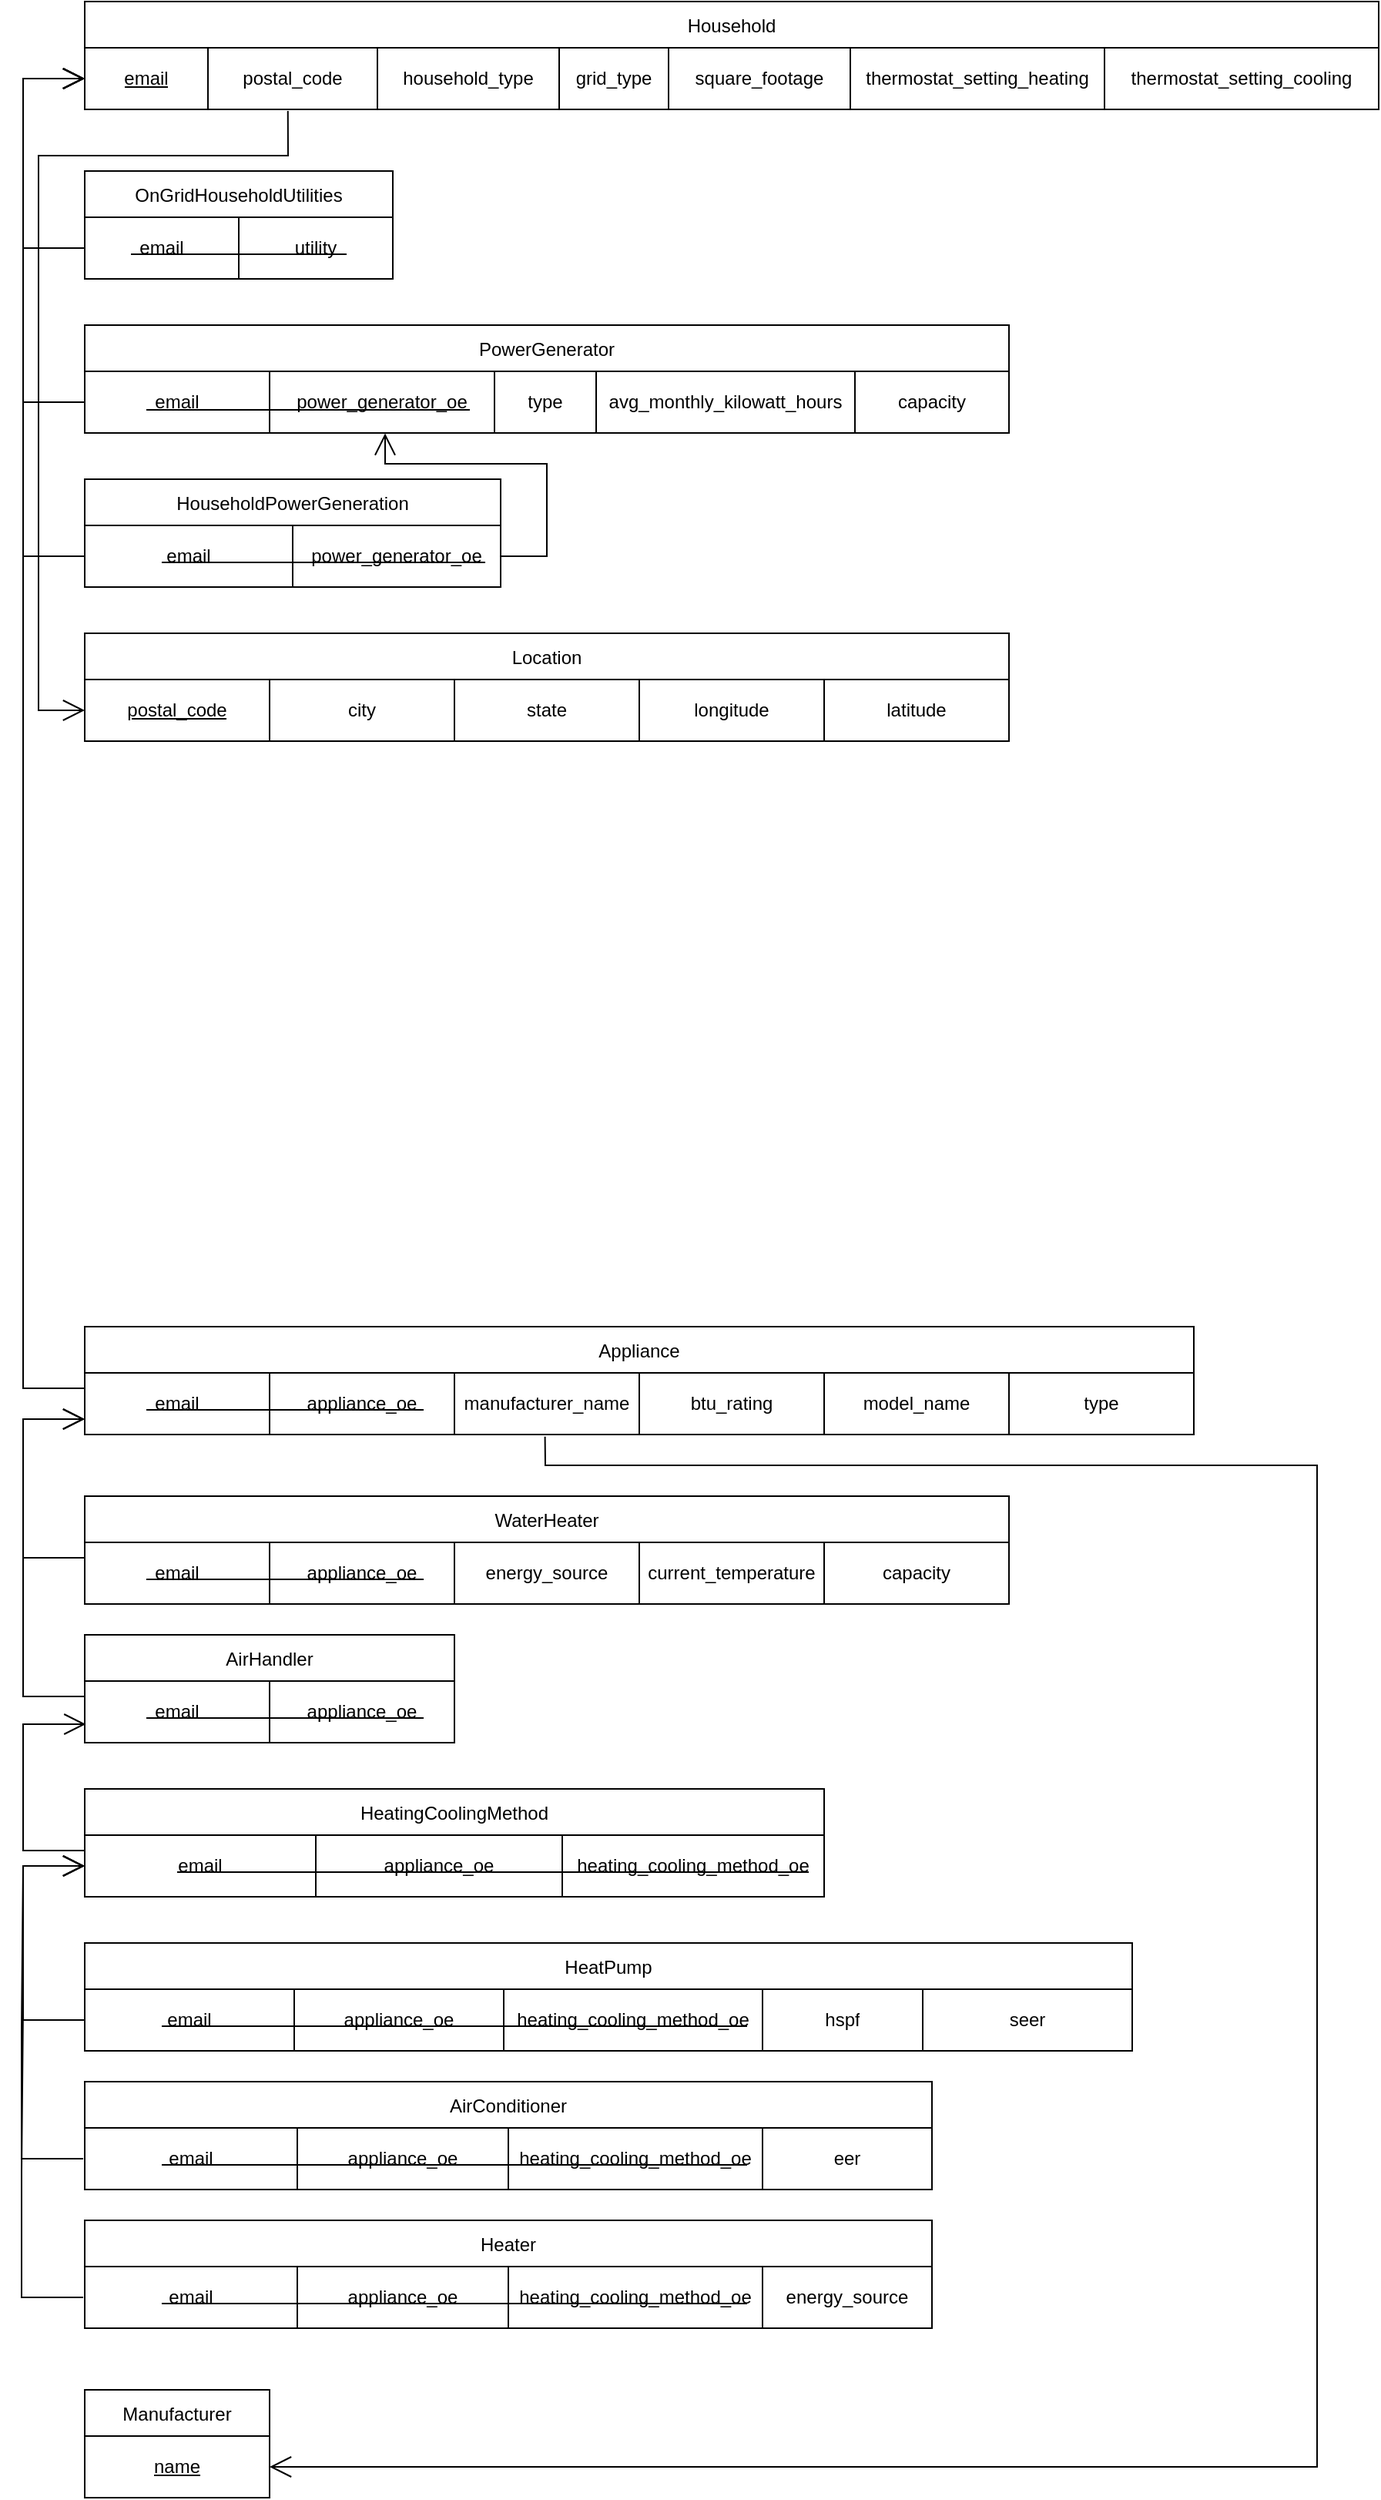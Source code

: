 <mxfile version="21.0.2" type="device"><diagram name="Page-1" id="fwgFA__XIslxe3Izgmbe"><mxGraphModel dx="1219" dy="763" grid="1" gridSize="10" guides="1" tooltips="1" connect="1" arrows="1" fold="1" page="1" pageScale="1" pageWidth="1100" pageHeight="850" math="0" shadow="0"><root><mxCell id="0"/><mxCell id="1" parent="0"/><mxCell id="d-Fezcz9R8enfQwDPyXe-38" value="Household" style="shape=table;startSize=30;container=1;collapsible=0;childLayout=tableLayout;" parent="1" vertex="1"><mxGeometry x="80" y="10" width="840" height="70" as="geometry"/></mxCell><mxCell id="d-Fezcz9R8enfQwDPyXe-39" value="" style="shape=tableRow;horizontal=0;startSize=0;swimlaneHead=0;swimlaneBody=0;strokeColor=inherit;top=0;left=0;bottom=0;right=0;collapsible=0;dropTarget=0;fillColor=none;points=[[0,0.5],[1,0.5]];portConstraint=eastwest;" parent="d-Fezcz9R8enfQwDPyXe-38" vertex="1"><mxGeometry y="30" width="840" height="40" as="geometry"/></mxCell><mxCell id="d-Fezcz9R8enfQwDPyXe-40" value="&lt;u&gt;email&lt;/u&gt;" style="shape=partialRectangle;html=1;whiteSpace=wrap;connectable=0;strokeColor=inherit;overflow=hidden;fillColor=none;top=0;left=0;bottom=0;right=0;pointerEvents=1;" parent="d-Fezcz9R8enfQwDPyXe-39" vertex="1"><mxGeometry width="80" height="40" as="geometry"><mxRectangle width="80" height="40" as="alternateBounds"/></mxGeometry></mxCell><mxCell id="d-Fezcz9R8enfQwDPyXe-41" value="postal_code" style="shape=partialRectangle;html=1;whiteSpace=wrap;connectable=0;strokeColor=inherit;overflow=hidden;fillColor=none;top=0;left=0;bottom=0;right=0;pointerEvents=1;" parent="d-Fezcz9R8enfQwDPyXe-39" vertex="1"><mxGeometry x="80" width="110" height="40" as="geometry"><mxRectangle width="110" height="40" as="alternateBounds"/></mxGeometry></mxCell><mxCell id="d-Fezcz9R8enfQwDPyXe-42" value="household_type" style="shape=partialRectangle;html=1;whiteSpace=wrap;connectable=0;strokeColor=inherit;overflow=hidden;fillColor=none;top=0;left=0;bottom=0;right=0;pointerEvents=1;" parent="d-Fezcz9R8enfQwDPyXe-39" vertex="1"><mxGeometry x="190" width="118" height="40" as="geometry"><mxRectangle width="118" height="40" as="alternateBounds"/></mxGeometry></mxCell><mxCell id="d-Fezcz9R8enfQwDPyXe-43" value="grid_type" style="shape=partialRectangle;html=1;whiteSpace=wrap;connectable=0;strokeColor=inherit;overflow=hidden;fillColor=none;top=0;left=0;bottom=0;right=0;pointerEvents=1;" parent="d-Fezcz9R8enfQwDPyXe-39" vertex="1"><mxGeometry x="308" width="71" height="40" as="geometry"><mxRectangle width="71" height="40" as="alternateBounds"/></mxGeometry></mxCell><mxCell id="d-Fezcz9R8enfQwDPyXe-44" value="square_footage" style="shape=partialRectangle;html=1;whiteSpace=wrap;connectable=0;strokeColor=inherit;overflow=hidden;fillColor=none;top=0;left=0;bottom=0;right=0;pointerEvents=1;" parent="d-Fezcz9R8enfQwDPyXe-39" vertex="1"><mxGeometry x="379" width="118" height="40" as="geometry"><mxRectangle width="118" height="40" as="alternateBounds"/></mxGeometry></mxCell><mxCell id="d-Fezcz9R8enfQwDPyXe-45" value="thermostat_setting_heating" style="shape=partialRectangle;html=1;whiteSpace=wrap;connectable=0;strokeColor=inherit;overflow=hidden;fillColor=none;top=0;left=0;bottom=0;right=0;pointerEvents=1;" parent="d-Fezcz9R8enfQwDPyXe-39" vertex="1"><mxGeometry x="497" width="165" height="40" as="geometry"><mxRectangle width="165" height="40" as="alternateBounds"/></mxGeometry></mxCell><mxCell id="d-Fezcz9R8enfQwDPyXe-46" value="thermostat_setting_cooling" style="shape=partialRectangle;html=1;whiteSpace=wrap;connectable=0;strokeColor=inherit;overflow=hidden;fillColor=none;top=0;left=0;bottom=0;right=0;pointerEvents=1;" parent="d-Fezcz9R8enfQwDPyXe-39" vertex="1"><mxGeometry x="662" width="178" height="40" as="geometry"><mxRectangle width="178" height="40" as="alternateBounds"/></mxGeometry></mxCell><mxCell id="d-Fezcz9R8enfQwDPyXe-51" value="OnGridHouseholdUtilities" style="shape=table;startSize=30;container=1;collapsible=0;childLayout=tableLayout;" parent="1" vertex="1"><mxGeometry x="80" y="120" width="200" height="70" as="geometry"/></mxCell><mxCell id="d-Fezcz9R8enfQwDPyXe-52" value="" style="shape=tableRow;horizontal=0;startSize=0;swimlaneHead=0;swimlaneBody=0;strokeColor=inherit;top=0;left=0;bottom=0;right=0;collapsible=0;dropTarget=0;fillColor=none;points=[[0,0.5],[1,0.5]];portConstraint=eastwest;" parent="d-Fezcz9R8enfQwDPyXe-51" vertex="1"><mxGeometry y="30" width="200" height="40" as="geometry"/></mxCell><mxCell id="d-Fezcz9R8enfQwDPyXe-53" value="email" style="shape=partialRectangle;html=1;whiteSpace=wrap;connectable=0;strokeColor=inherit;overflow=hidden;fillColor=none;top=0;left=0;bottom=0;right=0;pointerEvents=1;" parent="d-Fezcz9R8enfQwDPyXe-52" vertex="1"><mxGeometry width="100" height="40" as="geometry"><mxRectangle width="100" height="40" as="alternateBounds"/></mxGeometry></mxCell><mxCell id="d-Fezcz9R8enfQwDPyXe-54" value="utility" style="shape=partialRectangle;html=1;whiteSpace=wrap;connectable=0;strokeColor=inherit;overflow=hidden;fillColor=none;top=0;left=0;bottom=0;right=0;pointerEvents=1;" parent="d-Fezcz9R8enfQwDPyXe-52" vertex="1"><mxGeometry x="100" width="100" height="40" as="geometry"><mxRectangle width="100" height="40" as="alternateBounds"/></mxGeometry></mxCell><mxCell id="d-Fezcz9R8enfQwDPyXe-55" value="" style="endArrow=open;endFill=1;endSize=12;html=1;rounded=0;exitX=0;exitY=0.5;exitDx=0;exitDy=0;" parent="1" source="d-Fezcz9R8enfQwDPyXe-52" edge="1"><mxGeometry width="160" relative="1" as="geometry"><mxPoint x="90" y="160" as="sourcePoint"/><mxPoint x="80" y="60" as="targetPoint"/><Array as="points"><mxPoint x="40" y="170"/><mxPoint x="40" y="60"/></Array></mxGeometry></mxCell><mxCell id="d-Fezcz9R8enfQwDPyXe-60" value="" style="line;strokeWidth=1;fillColor=none;align=left;verticalAlign=middle;spacingTop=-1;spacingLeft=3;spacingRight=3;rotatable=0;labelPosition=right;points=[];portConstraint=eastwest;strokeColor=inherit;" parent="1" vertex="1"><mxGeometry x="110" y="170" width="140" height="8" as="geometry"/></mxCell><mxCell id="d-Fezcz9R8enfQwDPyXe-67" value="PowerGenerator" style="shape=table;startSize=30;container=1;collapsible=0;childLayout=tableLayout;" parent="1" vertex="1"><mxGeometry x="80" y="220" width="600" height="70" as="geometry"/></mxCell><mxCell id="d-Fezcz9R8enfQwDPyXe-68" value="" style="shape=tableRow;horizontal=0;startSize=0;swimlaneHead=0;swimlaneBody=0;strokeColor=inherit;top=0;left=0;bottom=0;right=0;collapsible=0;dropTarget=0;fillColor=none;points=[[0,0.5],[1,0.5]];portConstraint=eastwest;" parent="d-Fezcz9R8enfQwDPyXe-67" vertex="1"><mxGeometry y="30" width="600" height="40" as="geometry"/></mxCell><mxCell id="d-Fezcz9R8enfQwDPyXe-69" value="email" style="shape=partialRectangle;html=1;whiteSpace=wrap;connectable=0;strokeColor=inherit;overflow=hidden;fillColor=none;top=0;left=0;bottom=0;right=0;pointerEvents=1;" parent="d-Fezcz9R8enfQwDPyXe-68" vertex="1"><mxGeometry width="120" height="40" as="geometry"><mxRectangle width="120" height="40" as="alternateBounds"/></mxGeometry></mxCell><mxCell id="d-Fezcz9R8enfQwDPyXe-70" value="power_generator_oe" style="shape=partialRectangle;html=1;whiteSpace=wrap;connectable=0;strokeColor=inherit;overflow=hidden;fillColor=none;top=0;left=0;bottom=0;right=0;pointerEvents=1;" parent="d-Fezcz9R8enfQwDPyXe-68" vertex="1"><mxGeometry x="120" width="146" height="40" as="geometry"><mxRectangle width="146" height="40" as="alternateBounds"/></mxGeometry></mxCell><mxCell id="d-Fezcz9R8enfQwDPyXe-71" value="type" style="shape=partialRectangle;html=1;whiteSpace=wrap;connectable=0;strokeColor=inherit;overflow=hidden;fillColor=none;top=0;left=0;bottom=0;right=0;pointerEvents=1;" parent="d-Fezcz9R8enfQwDPyXe-68" vertex="1"><mxGeometry x="266" width="66" height="40" as="geometry"><mxRectangle width="66" height="40" as="alternateBounds"/></mxGeometry></mxCell><mxCell id="d-Fezcz9R8enfQwDPyXe-72" value="avg_monthly_kilowatt_hours" style="shape=partialRectangle;html=1;whiteSpace=wrap;connectable=0;strokeColor=inherit;overflow=hidden;fillColor=none;top=0;left=0;bottom=0;right=0;pointerEvents=1;" parent="d-Fezcz9R8enfQwDPyXe-68" vertex="1"><mxGeometry x="332" width="168" height="40" as="geometry"><mxRectangle width="168" height="40" as="alternateBounds"/></mxGeometry></mxCell><mxCell id="d-Fezcz9R8enfQwDPyXe-73" value="capacity" style="shape=partialRectangle;html=1;whiteSpace=wrap;connectable=0;strokeColor=inherit;overflow=hidden;fillColor=none;top=0;left=0;bottom=0;right=0;pointerEvents=1;" parent="d-Fezcz9R8enfQwDPyXe-68" vertex="1"><mxGeometry x="500" width="100" height="40" as="geometry"><mxRectangle width="100" height="40" as="alternateBounds"/></mxGeometry></mxCell><mxCell id="d-Fezcz9R8enfQwDPyXe-74" value="" style="line;strokeWidth=1;fillColor=none;align=left;verticalAlign=middle;spacingTop=-1;spacingLeft=3;spacingRight=3;rotatable=0;labelPosition=right;points=[];portConstraint=eastwest;strokeColor=inherit;" parent="1" vertex="1"><mxGeometry x="120" y="271" width="210" height="8" as="geometry"/></mxCell><mxCell id="d-Fezcz9R8enfQwDPyXe-75" value="" style="endArrow=open;endFill=1;endSize=12;html=1;rounded=0;exitX=0;exitY=0.5;exitDx=0;exitDy=0;" parent="1" source="d-Fezcz9R8enfQwDPyXe-68" edge="1"><mxGeometry width="160" relative="1" as="geometry"><mxPoint x="90" y="340" as="sourcePoint"/><mxPoint x="80" y="60" as="targetPoint"/><Array as="points"><mxPoint x="40" y="270"/><mxPoint x="40" y="280"/><mxPoint x="40" y="140"/><mxPoint x="40" y="60"/></Array></mxGeometry></mxCell><mxCell id="d-Fezcz9R8enfQwDPyXe-80" value="" style="endArrow=open;endFill=1;endSize=12;html=1;rounded=0;exitX=0;exitY=0.5;exitDx=0;exitDy=0;entryX=0;entryY=0.5;entryDx=0;entryDy=0;" parent="1" source="VAmj2OqAVO8l1St1fLNc-10" edge="1" target="d-Fezcz9R8enfQwDPyXe-39"><mxGeometry width="160" relative="1" as="geometry"><mxPoint x="80" y="529" as="sourcePoint"/><mxPoint x="80" y="160" as="targetPoint"/><Array as="points"><mxPoint x="40" y="370"/><mxPoint x="40" y="60"/></Array></mxGeometry></mxCell><mxCell id="d-Fezcz9R8enfQwDPyXe-83" value="" style="endArrow=open;endFill=1;endSize=12;html=1;rounded=0;exitX=1;exitY=0.5;exitDx=0;exitDy=0;entryX=0.325;entryY=1.006;entryDx=0;entryDy=0;entryPerimeter=0;" parent="1" source="VAmj2OqAVO8l1St1fLNc-10" target="d-Fezcz9R8enfQwDPyXe-68" edge="1"><mxGeometry width="160" relative="1" as="geometry"><mxPoint x="350" y="529" as="sourcePoint"/><mxPoint x="300" y="450" as="targetPoint"/><Array as="points"><mxPoint x="380" y="370"/><mxPoint x="380" y="310"/><mxPoint x="275" y="310"/></Array></mxGeometry></mxCell><mxCell id="d-Fezcz9R8enfQwDPyXe-90" value="Appliance" style="shape=table;startSize=30;container=1;collapsible=0;childLayout=tableLayout;" parent="1" vertex="1"><mxGeometry x="80" y="870" width="720" height="70" as="geometry"/></mxCell><mxCell id="d-Fezcz9R8enfQwDPyXe-91" value="" style="shape=tableRow;horizontal=0;startSize=0;swimlaneHead=0;swimlaneBody=0;strokeColor=inherit;top=0;left=0;bottom=0;right=0;collapsible=0;dropTarget=0;fillColor=none;points=[[0,0.5],[1,0.5]];portConstraint=eastwest;" parent="d-Fezcz9R8enfQwDPyXe-90" vertex="1"><mxGeometry y="30" width="720" height="40" as="geometry"/></mxCell><mxCell id="d-Fezcz9R8enfQwDPyXe-92" value="email" style="shape=partialRectangle;html=1;whiteSpace=wrap;connectable=0;strokeColor=inherit;overflow=hidden;fillColor=none;top=0;left=0;bottom=0;right=0;pointerEvents=1;" parent="d-Fezcz9R8enfQwDPyXe-91" vertex="1"><mxGeometry width="120" height="40" as="geometry"><mxRectangle width="120" height="40" as="alternateBounds"/></mxGeometry></mxCell><mxCell id="d-Fezcz9R8enfQwDPyXe-93" value="appliance_oe" style="shape=partialRectangle;html=1;whiteSpace=wrap;connectable=0;strokeColor=inherit;overflow=hidden;fillColor=none;top=0;left=0;bottom=0;right=0;pointerEvents=1;" parent="d-Fezcz9R8enfQwDPyXe-91" vertex="1"><mxGeometry x="120" width="120" height="40" as="geometry"><mxRectangle width="120" height="40" as="alternateBounds"/></mxGeometry></mxCell><mxCell id="d-Fezcz9R8enfQwDPyXe-94" value="manufacturer_name" style="shape=partialRectangle;html=1;whiteSpace=wrap;connectable=0;strokeColor=inherit;overflow=hidden;fillColor=none;top=0;left=0;bottom=0;right=0;pointerEvents=1;" parent="d-Fezcz9R8enfQwDPyXe-91" vertex="1"><mxGeometry x="240" width="120" height="40" as="geometry"><mxRectangle width="120" height="40" as="alternateBounds"/></mxGeometry></mxCell><mxCell id="d-Fezcz9R8enfQwDPyXe-95" value="btu_rating" style="shape=partialRectangle;html=1;whiteSpace=wrap;connectable=0;strokeColor=inherit;overflow=hidden;fillColor=none;top=0;left=0;bottom=0;right=0;pointerEvents=1;" parent="d-Fezcz9R8enfQwDPyXe-91" vertex="1"><mxGeometry x="360" width="120" height="40" as="geometry"><mxRectangle width="120" height="40" as="alternateBounds"/></mxGeometry></mxCell><mxCell id="d-Fezcz9R8enfQwDPyXe-96" value="model_name" style="shape=partialRectangle;html=1;whiteSpace=wrap;connectable=0;strokeColor=inherit;overflow=hidden;fillColor=none;top=0;left=0;bottom=0;right=0;pointerEvents=1;" parent="d-Fezcz9R8enfQwDPyXe-91" vertex="1"><mxGeometry x="480" width="120" height="40" as="geometry"><mxRectangle width="120" height="40" as="alternateBounds"/></mxGeometry></mxCell><mxCell id="d-Fezcz9R8enfQwDPyXe-97" value="type" style="shape=partialRectangle;html=1;whiteSpace=wrap;connectable=0;strokeColor=inherit;overflow=hidden;fillColor=none;top=0;left=0;bottom=0;right=0;pointerEvents=1;" parent="d-Fezcz9R8enfQwDPyXe-91" vertex="1"><mxGeometry x="600" width="120" height="40" as="geometry"><mxRectangle width="120" height="40" as="alternateBounds"/></mxGeometry></mxCell><mxCell id="d-Fezcz9R8enfQwDPyXe-99" value="" style="line;strokeWidth=1;fillColor=none;align=left;verticalAlign=middle;spacingTop=-1;spacingLeft=3;spacingRight=3;rotatable=0;labelPosition=right;points=[];portConstraint=eastwest;strokeColor=inherit;" parent="1" vertex="1"><mxGeometry x="120" y="920" width="180" height="8" as="geometry"/></mxCell><mxCell id="d-Fezcz9R8enfQwDPyXe-100" value="" style="endArrow=open;endFill=1;endSize=12;html=1;rounded=0;" parent="1" edge="1"><mxGeometry width="160" relative="1" as="geometry"><mxPoint x="80" y="910" as="sourcePoint"/><mxPoint x="80" y="60" as="targetPoint"/><Array as="points"><mxPoint x="40" y="910"/><mxPoint x="40" y="801"/><mxPoint x="40" y="290"/><mxPoint x="40" y="60"/></Array></mxGeometry></mxCell><mxCell id="d-Fezcz9R8enfQwDPyXe-122" value="" style="endArrow=open;endFill=1;endSize=12;html=1;rounded=0;exitX=0;exitY=0.5;exitDx=0;exitDy=0;" parent="1" edge="1"><mxGeometry width="160" relative="1" as="geometry"><mxPoint x="80" y="1020" as="sourcePoint"/><mxPoint x="80" y="930" as="targetPoint"/><Array as="points"><mxPoint x="40" y="1020"/><mxPoint x="40" y="930"/></Array></mxGeometry></mxCell><mxCell id="d-Fezcz9R8enfQwDPyXe-126" value="" style="endArrow=open;endFill=1;endSize=12;html=1;rounded=0;exitX=0;exitY=0.25;exitDx=0;exitDy=0;exitPerimeter=0;" parent="1" edge="1"><mxGeometry width="160" relative="1" as="geometry"><mxPoint x="80" y="1110" as="sourcePoint"/><mxPoint x="80" y="930" as="targetPoint"/><Array as="points"><mxPoint x="40" y="1110"/><mxPoint x="40" y="930"/></Array></mxGeometry></mxCell><mxCell id="d-Fezcz9R8enfQwDPyXe-127" value="WaterHeater" style="shape=table;startSize=30;container=1;collapsible=0;childLayout=tableLayout;" parent="1" vertex="1"><mxGeometry x="80" y="980" width="600" height="70" as="geometry"/></mxCell><mxCell id="d-Fezcz9R8enfQwDPyXe-128" value="" style="shape=tableRow;horizontal=0;startSize=0;swimlaneHead=0;swimlaneBody=0;strokeColor=inherit;top=0;left=0;bottom=0;right=0;collapsible=0;dropTarget=0;fillColor=none;points=[[0,0.5],[1,0.5]];portConstraint=eastwest;" parent="d-Fezcz9R8enfQwDPyXe-127" vertex="1"><mxGeometry y="30" width="600" height="40" as="geometry"/></mxCell><mxCell id="d-Fezcz9R8enfQwDPyXe-129" value="email" style="shape=partialRectangle;html=1;whiteSpace=wrap;connectable=0;strokeColor=inherit;overflow=hidden;fillColor=none;top=0;left=0;bottom=0;right=0;pointerEvents=1;" parent="d-Fezcz9R8enfQwDPyXe-128" vertex="1"><mxGeometry width="120" height="40" as="geometry"><mxRectangle width="120" height="40" as="alternateBounds"/></mxGeometry></mxCell><mxCell id="d-Fezcz9R8enfQwDPyXe-130" value="appliance_oe" style="shape=partialRectangle;html=1;whiteSpace=wrap;connectable=0;strokeColor=inherit;overflow=hidden;fillColor=none;top=0;left=0;bottom=0;right=0;pointerEvents=1;" parent="d-Fezcz9R8enfQwDPyXe-128" vertex="1"><mxGeometry x="120" width="120" height="40" as="geometry"><mxRectangle width="120" height="40" as="alternateBounds"/></mxGeometry></mxCell><mxCell id="d-Fezcz9R8enfQwDPyXe-131" value="energy_source" style="shape=partialRectangle;html=1;whiteSpace=wrap;connectable=0;strokeColor=inherit;overflow=hidden;fillColor=none;top=0;left=0;bottom=0;right=0;pointerEvents=1;" parent="d-Fezcz9R8enfQwDPyXe-128" vertex="1"><mxGeometry x="240" width="120" height="40" as="geometry"><mxRectangle width="120" height="40" as="alternateBounds"/></mxGeometry></mxCell><mxCell id="d-Fezcz9R8enfQwDPyXe-132" value="current_temperature" style="shape=partialRectangle;html=1;whiteSpace=wrap;connectable=0;strokeColor=inherit;overflow=hidden;fillColor=none;top=0;left=0;bottom=0;right=0;pointerEvents=1;" parent="d-Fezcz9R8enfQwDPyXe-128" vertex="1"><mxGeometry x="360" width="120" height="40" as="geometry"><mxRectangle width="120" height="40" as="alternateBounds"/></mxGeometry></mxCell><mxCell id="d-Fezcz9R8enfQwDPyXe-133" value="capacity" style="shape=partialRectangle;html=1;whiteSpace=wrap;connectable=0;strokeColor=inherit;overflow=hidden;fillColor=none;top=0;left=0;bottom=0;right=0;pointerEvents=1;" parent="d-Fezcz9R8enfQwDPyXe-128" vertex="1"><mxGeometry x="480" width="120" height="40" as="geometry"><mxRectangle width="120" height="40" as="alternateBounds"/></mxGeometry></mxCell><mxCell id="d-Fezcz9R8enfQwDPyXe-134" value="AirHandler" style="shape=table;startSize=30;container=1;collapsible=0;childLayout=tableLayout;" parent="1" vertex="1"><mxGeometry x="80" y="1070" width="240" height="70" as="geometry"/></mxCell><mxCell id="d-Fezcz9R8enfQwDPyXe-135" value="" style="shape=tableRow;horizontal=0;startSize=0;swimlaneHead=0;swimlaneBody=0;strokeColor=inherit;top=0;left=0;bottom=0;right=0;collapsible=0;dropTarget=0;fillColor=none;points=[[0,0.5],[1,0.5]];portConstraint=eastwest;" parent="d-Fezcz9R8enfQwDPyXe-134" vertex="1"><mxGeometry y="30" width="240" height="40" as="geometry"/></mxCell><mxCell id="d-Fezcz9R8enfQwDPyXe-136" value="email" style="shape=partialRectangle;html=1;whiteSpace=wrap;connectable=0;strokeColor=inherit;overflow=hidden;fillColor=none;top=0;left=0;bottom=0;right=0;pointerEvents=1;" parent="d-Fezcz9R8enfQwDPyXe-135" vertex="1"><mxGeometry width="120" height="40" as="geometry"><mxRectangle width="120" height="40" as="alternateBounds"/></mxGeometry></mxCell><mxCell id="d-Fezcz9R8enfQwDPyXe-137" value="appliance_oe" style="shape=partialRectangle;html=1;whiteSpace=wrap;connectable=0;strokeColor=inherit;overflow=hidden;fillColor=none;top=0;left=0;bottom=0;right=0;pointerEvents=1;" parent="d-Fezcz9R8enfQwDPyXe-135" vertex="1"><mxGeometry x="120" width="120" height="40" as="geometry"><mxRectangle width="120" height="40" as="alternateBounds"/></mxGeometry></mxCell><mxCell id="d-Fezcz9R8enfQwDPyXe-138" value="" style="line;strokeWidth=1;fillColor=none;align=left;verticalAlign=middle;spacingTop=-1;spacingLeft=3;spacingRight=3;rotatable=0;labelPosition=right;points=[];portConstraint=eastwest;strokeColor=inherit;" parent="1" vertex="1"><mxGeometry x="120" y="1030" width="180" height="8" as="geometry"/></mxCell><mxCell id="d-Fezcz9R8enfQwDPyXe-139" value="" style="line;strokeWidth=1;fillColor=none;align=left;verticalAlign=middle;spacingTop=-1;spacingLeft=3;spacingRight=3;rotatable=0;labelPosition=right;points=[];portConstraint=eastwest;strokeColor=inherit;" parent="1" vertex="1"><mxGeometry x="120" y="1120" width="180" height="8" as="geometry"/></mxCell><mxCell id="d-Fezcz9R8enfQwDPyXe-140" value="HeatingCoolingMethod" style="shape=table;startSize=30;container=1;collapsible=0;childLayout=tableLayout;" parent="1" vertex="1"><mxGeometry x="80" y="1170" width="480" height="70" as="geometry"/></mxCell><mxCell id="d-Fezcz9R8enfQwDPyXe-141" value="" style="shape=tableRow;horizontal=0;startSize=0;swimlaneHead=0;swimlaneBody=0;strokeColor=inherit;top=0;left=0;bottom=0;right=0;collapsible=0;dropTarget=0;fillColor=none;points=[[0,0.5],[1,0.5]];portConstraint=eastwest;" parent="d-Fezcz9R8enfQwDPyXe-140" vertex="1"><mxGeometry y="30" width="480" height="40" as="geometry"/></mxCell><mxCell id="d-Fezcz9R8enfQwDPyXe-142" value="email" style="shape=partialRectangle;html=1;whiteSpace=wrap;connectable=0;strokeColor=inherit;overflow=hidden;fillColor=none;top=0;left=0;bottom=0;right=0;pointerEvents=1;" parent="d-Fezcz9R8enfQwDPyXe-141" vertex="1"><mxGeometry width="150" height="40" as="geometry"><mxRectangle width="150" height="40" as="alternateBounds"/></mxGeometry></mxCell><mxCell id="d-Fezcz9R8enfQwDPyXe-143" value="appliance_oe" style="shape=partialRectangle;html=1;whiteSpace=wrap;connectable=0;strokeColor=inherit;overflow=hidden;fillColor=none;top=0;left=0;bottom=0;right=0;pointerEvents=1;" parent="d-Fezcz9R8enfQwDPyXe-141" vertex="1"><mxGeometry x="150" width="160" height="40" as="geometry"><mxRectangle width="160" height="40" as="alternateBounds"/></mxGeometry></mxCell><mxCell id="d-Fezcz9R8enfQwDPyXe-144" value="heating_cooling_method_oe" style="shape=partialRectangle;html=1;whiteSpace=wrap;connectable=0;strokeColor=inherit;overflow=hidden;fillColor=none;top=0;left=0;bottom=0;right=0;pointerEvents=1;" parent="d-Fezcz9R8enfQwDPyXe-141" vertex="1"><mxGeometry x="310" width="170" height="40" as="geometry"><mxRectangle width="170" height="40" as="alternateBounds"/></mxGeometry></mxCell><mxCell id="d-Fezcz9R8enfQwDPyXe-145" value="" style="line;strokeWidth=1;fillColor=none;align=left;verticalAlign=middle;spacingTop=-1;spacingLeft=3;spacingRight=3;rotatable=0;labelPosition=right;points=[];portConstraint=eastwest;strokeColor=inherit;" parent="1" vertex="1"><mxGeometry x="140" y="1220" width="410" height="8" as="geometry"/></mxCell><mxCell id="d-Fezcz9R8enfQwDPyXe-146" value="" style="endArrow=open;endFill=1;endSize=12;html=1;rounded=0;exitX=0;exitY=0.25;exitDx=0;exitDy=0;exitPerimeter=0;entryX=0.003;entryY=0.7;entryDx=0;entryDy=0;entryPerimeter=0;" parent="1" target="d-Fezcz9R8enfQwDPyXe-135" edge="1"><mxGeometry width="160" relative="1" as="geometry"><mxPoint x="80" y="1210" as="sourcePoint"/><mxPoint x="80" y="1030" as="targetPoint"/><Array as="points"><mxPoint x="40" y="1210"/><mxPoint x="40" y="1128"/></Array></mxGeometry></mxCell><mxCell id="d-Fezcz9R8enfQwDPyXe-147" value="HeatPump" style="shape=table;startSize=30;container=1;collapsible=0;childLayout=tableLayout;" parent="1" vertex="1"><mxGeometry x="80" y="1270" width="680" height="70" as="geometry"/></mxCell><mxCell id="d-Fezcz9R8enfQwDPyXe-148" value="" style="shape=tableRow;horizontal=0;startSize=0;swimlaneHead=0;swimlaneBody=0;strokeColor=inherit;top=0;left=0;bottom=0;right=0;collapsible=0;dropTarget=0;fillColor=none;points=[[0,0.5],[1,0.5]];portConstraint=eastwest;" parent="d-Fezcz9R8enfQwDPyXe-147" vertex="1"><mxGeometry y="30" width="680" height="40" as="geometry"/></mxCell><mxCell id="d-Fezcz9R8enfQwDPyXe-149" value="email" style="shape=partialRectangle;html=1;whiteSpace=wrap;connectable=0;strokeColor=inherit;overflow=hidden;fillColor=none;top=0;left=0;bottom=0;right=0;pointerEvents=1;" parent="d-Fezcz9R8enfQwDPyXe-148" vertex="1"><mxGeometry width="136" height="40" as="geometry"><mxRectangle width="136" height="40" as="alternateBounds"/></mxGeometry></mxCell><mxCell id="d-Fezcz9R8enfQwDPyXe-150" value="appliance_oe" style="shape=partialRectangle;html=1;whiteSpace=wrap;connectable=0;strokeColor=inherit;overflow=hidden;fillColor=none;top=0;left=0;bottom=0;right=0;pointerEvents=1;" parent="d-Fezcz9R8enfQwDPyXe-148" vertex="1"><mxGeometry x="136" width="136" height="40" as="geometry"><mxRectangle width="136" height="40" as="alternateBounds"/></mxGeometry></mxCell><mxCell id="d-Fezcz9R8enfQwDPyXe-151" value="heating_cooling_method_oe" style="shape=partialRectangle;html=1;whiteSpace=wrap;connectable=0;strokeColor=inherit;overflow=hidden;fillColor=none;top=0;left=0;bottom=0;right=0;pointerEvents=1;" parent="d-Fezcz9R8enfQwDPyXe-148" vertex="1"><mxGeometry x="272" width="168" height="40" as="geometry"><mxRectangle width="168" height="40" as="alternateBounds"/></mxGeometry></mxCell><mxCell id="d-Fezcz9R8enfQwDPyXe-152" value="hspf" style="shape=partialRectangle;html=1;whiteSpace=wrap;connectable=0;strokeColor=inherit;overflow=hidden;fillColor=none;top=0;left=0;bottom=0;right=0;pointerEvents=1;" parent="d-Fezcz9R8enfQwDPyXe-148" vertex="1"><mxGeometry x="440" width="104" height="40" as="geometry"><mxRectangle width="104" height="40" as="alternateBounds"/></mxGeometry></mxCell><mxCell id="d-Fezcz9R8enfQwDPyXe-153" value="seer" style="shape=partialRectangle;html=1;whiteSpace=wrap;connectable=0;strokeColor=inherit;overflow=hidden;fillColor=none;top=0;left=0;bottom=0;right=0;pointerEvents=1;" parent="d-Fezcz9R8enfQwDPyXe-148" vertex="1"><mxGeometry x="544" width="136" height="40" as="geometry"><mxRectangle width="136" height="40" as="alternateBounds"/></mxGeometry></mxCell><mxCell id="d-Fezcz9R8enfQwDPyXe-154" value="" style="line;strokeWidth=1;fillColor=none;align=left;verticalAlign=middle;spacingTop=-1;spacingLeft=3;spacingRight=3;rotatable=0;labelPosition=right;points=[];portConstraint=eastwest;strokeColor=inherit;" parent="1" vertex="1"><mxGeometry x="130" y="1320" width="380" height="8" as="geometry"/></mxCell><mxCell id="d-Fezcz9R8enfQwDPyXe-155" value="" style="endArrow=open;endFill=1;endSize=12;html=1;rounded=0;exitX=0;exitY=0.5;exitDx=0;exitDy=0;" parent="1" source="d-Fezcz9R8enfQwDPyXe-148" edge="1"><mxGeometry width="160" relative="1" as="geometry"><mxPoint x="79" y="1310" as="sourcePoint"/><mxPoint x="80" y="1220" as="targetPoint"/><Array as="points"><mxPoint x="40" y="1320"/><mxPoint x="40" y="1220"/></Array></mxGeometry></mxCell><mxCell id="d-Fezcz9R8enfQwDPyXe-156" value="AirConditioner" style="shape=table;startSize=30;container=1;collapsible=0;childLayout=tableLayout;" parent="1" vertex="1"><mxGeometry x="80" y="1360" width="550" height="70" as="geometry"/></mxCell><mxCell id="d-Fezcz9R8enfQwDPyXe-157" value="" style="shape=tableRow;horizontal=0;startSize=0;swimlaneHead=0;swimlaneBody=0;strokeColor=inherit;top=0;left=0;bottom=0;right=0;collapsible=0;dropTarget=0;fillColor=none;points=[[0,0.5],[1,0.5]];portConstraint=eastwest;" parent="d-Fezcz9R8enfQwDPyXe-156" vertex="1"><mxGeometry y="30" width="550" height="40" as="geometry"/></mxCell><mxCell id="d-Fezcz9R8enfQwDPyXe-158" value="email" style="shape=partialRectangle;html=1;whiteSpace=wrap;connectable=0;strokeColor=inherit;overflow=hidden;fillColor=none;top=0;left=0;bottom=0;right=0;pointerEvents=1;" parent="d-Fezcz9R8enfQwDPyXe-157" vertex="1"><mxGeometry width="138" height="40" as="geometry"><mxRectangle width="138" height="40" as="alternateBounds"/></mxGeometry></mxCell><mxCell id="d-Fezcz9R8enfQwDPyXe-159" value="appliance_oe" style="shape=partialRectangle;html=1;whiteSpace=wrap;connectable=0;strokeColor=inherit;overflow=hidden;fillColor=none;top=0;left=0;bottom=0;right=0;pointerEvents=1;" parent="d-Fezcz9R8enfQwDPyXe-157" vertex="1"><mxGeometry x="138" width="137" height="40" as="geometry"><mxRectangle width="137" height="40" as="alternateBounds"/></mxGeometry></mxCell><mxCell id="d-Fezcz9R8enfQwDPyXe-160" value="heating_cooling_method_oe" style="shape=partialRectangle;html=1;whiteSpace=wrap;connectable=0;strokeColor=inherit;overflow=hidden;fillColor=none;top=0;left=0;bottom=0;right=0;pointerEvents=1;" parent="d-Fezcz9R8enfQwDPyXe-157" vertex="1"><mxGeometry x="275" width="165" height="40" as="geometry"><mxRectangle width="165" height="40" as="alternateBounds"/></mxGeometry></mxCell><mxCell id="d-Fezcz9R8enfQwDPyXe-161" value="eer" style="shape=partialRectangle;html=1;whiteSpace=wrap;connectable=0;strokeColor=inherit;overflow=hidden;fillColor=none;top=0;left=0;bottom=0;right=0;pointerEvents=1;" parent="d-Fezcz9R8enfQwDPyXe-157" vertex="1"><mxGeometry x="440" width="110" height="40" as="geometry"><mxRectangle width="110" height="40" as="alternateBounds"/></mxGeometry></mxCell><mxCell id="d-Fezcz9R8enfQwDPyXe-162" value="" style="line;strokeWidth=1;fillColor=none;align=left;verticalAlign=middle;spacingTop=-1;spacingLeft=3;spacingRight=3;rotatable=0;labelPosition=right;points=[];portConstraint=eastwest;strokeColor=inherit;" parent="1" vertex="1"><mxGeometry x="130" y="1410" width="380" height="8" as="geometry"/></mxCell><mxCell id="d-Fezcz9R8enfQwDPyXe-163" value="" style="endArrow=open;endFill=1;endSize=12;html=1;rounded=0;exitX=0;exitY=0.25;exitDx=0;exitDy=0;exitPerimeter=0;entryX=0;entryY=0.5;entryDx=0;entryDy=0;" parent="1" target="d-Fezcz9R8enfQwDPyXe-141" edge="1"><mxGeometry width="160" relative="1" as="geometry"><mxPoint x="79" y="1410" as="sourcePoint"/><mxPoint x="80" y="1328" as="targetPoint"/><Array as="points"><mxPoint x="39" y="1410"/><mxPoint x="39" y="1328"/><mxPoint x="40" y="1220"/></Array></mxGeometry></mxCell><mxCell id="d-Fezcz9R8enfQwDPyXe-164" value="Heater" style="shape=table;startSize=30;container=1;collapsible=0;childLayout=tableLayout;" parent="1" vertex="1"><mxGeometry x="80" y="1450" width="550" height="70" as="geometry"/></mxCell><mxCell id="d-Fezcz9R8enfQwDPyXe-165" value="" style="shape=tableRow;horizontal=0;startSize=0;swimlaneHead=0;swimlaneBody=0;strokeColor=inherit;top=0;left=0;bottom=0;right=0;collapsible=0;dropTarget=0;fillColor=none;points=[[0,0.5],[1,0.5]];portConstraint=eastwest;" parent="d-Fezcz9R8enfQwDPyXe-164" vertex="1"><mxGeometry y="30" width="550" height="40" as="geometry"/></mxCell><mxCell id="d-Fezcz9R8enfQwDPyXe-166" value="email" style="shape=partialRectangle;html=1;whiteSpace=wrap;connectable=0;strokeColor=inherit;overflow=hidden;fillColor=none;top=0;left=0;bottom=0;right=0;pointerEvents=1;" parent="d-Fezcz9R8enfQwDPyXe-165" vertex="1"><mxGeometry width="138" height="40" as="geometry"><mxRectangle width="138" height="40" as="alternateBounds"/></mxGeometry></mxCell><mxCell id="d-Fezcz9R8enfQwDPyXe-167" value="appliance_oe" style="shape=partialRectangle;html=1;whiteSpace=wrap;connectable=0;strokeColor=inherit;overflow=hidden;fillColor=none;top=0;left=0;bottom=0;right=0;pointerEvents=1;" parent="d-Fezcz9R8enfQwDPyXe-165" vertex="1"><mxGeometry x="138" width="137" height="40" as="geometry"><mxRectangle width="137" height="40" as="alternateBounds"/></mxGeometry></mxCell><mxCell id="d-Fezcz9R8enfQwDPyXe-168" value="heating_cooling_method_oe" style="shape=partialRectangle;html=1;whiteSpace=wrap;connectable=0;strokeColor=inherit;overflow=hidden;fillColor=none;top=0;left=0;bottom=0;right=0;pointerEvents=1;" parent="d-Fezcz9R8enfQwDPyXe-165" vertex="1"><mxGeometry x="275" width="165" height="40" as="geometry"><mxRectangle width="165" height="40" as="alternateBounds"/></mxGeometry></mxCell><mxCell id="d-Fezcz9R8enfQwDPyXe-169" value="energy_source" style="shape=partialRectangle;html=1;whiteSpace=wrap;connectable=0;strokeColor=inherit;overflow=hidden;fillColor=none;top=0;left=0;bottom=0;right=0;pointerEvents=1;" parent="d-Fezcz9R8enfQwDPyXe-165" vertex="1"><mxGeometry x="440" width="110" height="40" as="geometry"><mxRectangle width="110" height="40" as="alternateBounds"/></mxGeometry></mxCell><mxCell id="d-Fezcz9R8enfQwDPyXe-170" value="" style="line;strokeWidth=1;fillColor=none;align=left;verticalAlign=middle;spacingTop=-1;spacingLeft=3;spacingRight=3;rotatable=0;labelPosition=right;points=[];portConstraint=eastwest;strokeColor=inherit;" parent="1" vertex="1"><mxGeometry x="130" y="1500" width="380" height="8" as="geometry"/></mxCell><mxCell id="d-Fezcz9R8enfQwDPyXe-171" value="" style="endArrow=open;endFill=1;endSize=12;html=1;rounded=0;exitX=0;exitY=0.25;exitDx=0;exitDy=0;exitPerimeter=0;" parent="1" edge="1"><mxGeometry width="160" relative="1" as="geometry"><mxPoint x="79" y="1500" as="sourcePoint"/><mxPoint x="80" y="1220" as="targetPoint"/><Array as="points"><mxPoint x="39" y="1500"/><mxPoint x="39" y="1418"/><mxPoint x="40" y="1310"/><mxPoint x="40" y="1220"/></Array></mxGeometry></mxCell><mxCell id="d-Fezcz9R8enfQwDPyXe-186" value="" style="endArrow=open;endFill=1;endSize=12;html=1;rounded=0;exitX=0.415;exitY=1.033;exitDx=0;exitDy=0;exitPerimeter=0;entryX=1;entryY=0.5;entryDx=0;entryDy=0;" parent="1" source="d-Fezcz9R8enfQwDPyXe-91" edge="1" target="VAmj2OqAVO8l1St1fLNc-23"><mxGeometry width="160" relative="1" as="geometry"><mxPoint x="870" y="1070" as="sourcePoint"/><mxPoint x="120" y="1630" as="targetPoint"/><Array as="points"><mxPoint x="379" y="960"/><mxPoint x="880" y="960"/><mxPoint x="880" y="1610"/><mxPoint x="390" y="1610"/><mxPoint x="300" y="1610"/></Array></mxGeometry></mxCell><mxCell id="VAmj2OqAVO8l1St1fLNc-9" value="HouseholdPowerGeneration" style="shape=table;startSize=30;container=1;collapsible=0;childLayout=tableLayout;" vertex="1" parent="1"><mxGeometry x="80" y="320" width="270" height="70" as="geometry"/></mxCell><mxCell id="VAmj2OqAVO8l1St1fLNc-10" value="" style="shape=tableRow;horizontal=0;startSize=0;swimlaneHead=0;swimlaneBody=0;strokeColor=inherit;top=0;left=0;bottom=0;right=0;collapsible=0;dropTarget=0;fillColor=none;points=[[0,0.5],[1,0.5]];portConstraint=eastwest;" vertex="1" parent="VAmj2OqAVO8l1St1fLNc-9"><mxGeometry y="30" width="270" height="40" as="geometry"/></mxCell><mxCell id="VAmj2OqAVO8l1St1fLNc-11" value="email" style="shape=partialRectangle;html=1;whiteSpace=wrap;connectable=0;strokeColor=inherit;overflow=hidden;fillColor=none;top=0;left=0;bottom=0;right=0;pointerEvents=1;" vertex="1" parent="VAmj2OqAVO8l1St1fLNc-10"><mxGeometry width="135" height="40" as="geometry"><mxRectangle width="135" height="40" as="alternateBounds"/></mxGeometry></mxCell><mxCell id="VAmj2OqAVO8l1St1fLNc-12" value="power_generator_oe" style="shape=partialRectangle;html=1;whiteSpace=wrap;connectable=0;strokeColor=inherit;overflow=hidden;fillColor=none;top=0;left=0;bottom=0;right=0;pointerEvents=1;" vertex="1" parent="VAmj2OqAVO8l1St1fLNc-10"><mxGeometry x="135" width="135" height="40" as="geometry"><mxRectangle width="135" height="40" as="alternateBounds"/></mxGeometry></mxCell><mxCell id="VAmj2OqAVO8l1St1fLNc-13" value="" style="line;strokeWidth=1;fillColor=none;align=left;verticalAlign=middle;spacingTop=-1;spacingLeft=3;spacingRight=3;rotatable=0;labelPosition=right;points=[];portConstraint=eastwest;strokeColor=inherit;" vertex="1" parent="1"><mxGeometry x="130" y="370" width="210" height="8" as="geometry"/></mxCell><mxCell id="VAmj2OqAVO8l1St1fLNc-14" value="" style="endArrow=open;endFill=1;endSize=12;html=1;rounded=0;entryX=0;entryY=0.5;entryDx=0;entryDy=0;exitX=0.157;exitY=1.025;exitDx=0;exitDy=0;exitPerimeter=0;" edge="1" parent="1" source="d-Fezcz9R8enfQwDPyXe-39" target="VAmj2OqAVO8l1St1fLNc-16"><mxGeometry width="160" relative="1" as="geometry"><mxPoint x="70" y="90" as="sourcePoint"/><mxPoint x="90" y="70" as="targetPoint"/><Array as="points"><mxPoint x="212" y="110"/><mxPoint x="50" y="110"/><mxPoint x="50" y="470"/></Array></mxGeometry></mxCell><mxCell id="VAmj2OqAVO8l1St1fLNc-15" value="Location" style="shape=table;startSize=30;container=1;collapsible=0;childLayout=tableLayout;" vertex="1" parent="1"><mxGeometry x="80" y="420" width="600" height="70" as="geometry"/></mxCell><mxCell id="VAmj2OqAVO8l1St1fLNc-16" value="" style="shape=tableRow;horizontal=0;startSize=0;swimlaneHead=0;swimlaneBody=0;strokeColor=inherit;top=0;left=0;bottom=0;right=0;collapsible=0;dropTarget=0;fillColor=none;points=[[0,0.5],[1,0.5]];portConstraint=eastwest;" vertex="1" parent="VAmj2OqAVO8l1St1fLNc-15"><mxGeometry y="30" width="600" height="40" as="geometry"/></mxCell><mxCell id="VAmj2OqAVO8l1St1fLNc-17" value="&lt;u style=&quot;--tw-translate-x:0; --tw-translate-y:0; --tw-rotate:0; --tw-skew-x:0; --tw-skew-y:0; --tw-scale-x:1; --tw-scale-y:1; --tw-pan-x: ; --tw-pan-y: ; --tw-pinch-zoom: ; --tw-scroll-snap-strictness:proximity; --tw-ordinal: ; --tw-slashed-zero: ; --tw-numeric-figure: ; --tw-numeric-spacing: ; --tw-numeric-fraction: ; --tw-ring-inset: ; --tw-ring-offset-width:0px; --tw-ring-offset-color:#fff; --tw-ring-color:rgb(59 130 246 / 0.5); --tw-ring-offset-shadow:0 0 #0000; --tw-ring-shadow:0 0 #0000; --tw-shadow:0 0 #0000; --tw-shadow-colored:0 0 #0000; --tw-blur: ; --tw-brightness: ; --tw-contrast: ; --tw-grayscale: ; --tw-hue-rotate: ; --tw-invert: ; --tw-saturate: ; --tw-sepia: ; --tw-drop-shadow: ; --tw-backdrop-blur: ; --tw-backdrop-brightness: ; --tw-backdrop-contrast: ; --tw-backdrop-grayscale: ; --tw-backdrop-hue-rotate: ; --tw-backdrop-invert: ; --tw-backdrop-opacity: ; --tw-backdrop-saturate: ; --tw-backdrop-sepia: ; border-color: var(--border-color);&quot;&gt;postal_code&lt;/u&gt;" style="shape=partialRectangle;html=1;whiteSpace=wrap;connectable=0;strokeColor=inherit;overflow=hidden;fillColor=none;top=0;left=0;bottom=0;right=0;pointerEvents=1;" vertex="1" parent="VAmj2OqAVO8l1St1fLNc-16"><mxGeometry width="120" height="40" as="geometry"><mxRectangle width="120" height="40" as="alternateBounds"/></mxGeometry></mxCell><mxCell id="VAmj2OqAVO8l1St1fLNc-18" value="city" style="shape=partialRectangle;html=1;whiteSpace=wrap;connectable=0;strokeColor=inherit;overflow=hidden;fillColor=none;top=0;left=0;bottom=0;right=0;pointerEvents=1;" vertex="1" parent="VAmj2OqAVO8l1St1fLNc-16"><mxGeometry x="120" width="120" height="40" as="geometry"><mxRectangle width="120" height="40" as="alternateBounds"/></mxGeometry></mxCell><mxCell id="VAmj2OqAVO8l1St1fLNc-19" value="state" style="shape=partialRectangle;html=1;whiteSpace=wrap;connectable=0;strokeColor=inherit;overflow=hidden;fillColor=none;top=0;left=0;bottom=0;right=0;pointerEvents=1;" vertex="1" parent="VAmj2OqAVO8l1St1fLNc-16"><mxGeometry x="240" width="120" height="40" as="geometry"><mxRectangle width="120" height="40" as="alternateBounds"/></mxGeometry></mxCell><mxCell id="VAmj2OqAVO8l1St1fLNc-20" value="longitude" style="shape=partialRectangle;html=1;whiteSpace=wrap;connectable=0;strokeColor=inherit;overflow=hidden;fillColor=none;top=0;left=0;bottom=0;right=0;pointerEvents=1;" vertex="1" parent="VAmj2OqAVO8l1St1fLNc-16"><mxGeometry x="360" width="120" height="40" as="geometry"><mxRectangle width="120" height="40" as="alternateBounds"/></mxGeometry></mxCell><mxCell id="VAmj2OqAVO8l1St1fLNc-21" value="latitude" style="shape=partialRectangle;html=1;whiteSpace=wrap;connectable=0;strokeColor=inherit;overflow=hidden;fillColor=none;top=0;left=0;bottom=0;right=0;pointerEvents=1;" vertex="1" parent="VAmj2OqAVO8l1St1fLNc-16"><mxGeometry x="480" width="120" height="40" as="geometry"><mxRectangle width="120" height="40" as="alternateBounds"/></mxGeometry></mxCell><mxCell id="VAmj2OqAVO8l1St1fLNc-22" value="Manufacturer" style="shape=table;startSize=30;container=1;collapsible=0;childLayout=tableLayout;" vertex="1" parent="1"><mxGeometry x="80" y="1560" width="120" height="70" as="geometry"/></mxCell><mxCell id="VAmj2OqAVO8l1St1fLNc-23" value="" style="shape=tableRow;horizontal=0;startSize=0;swimlaneHead=0;swimlaneBody=0;strokeColor=inherit;top=0;left=0;bottom=0;right=0;collapsible=0;dropTarget=0;fillColor=none;points=[[0,0.5],[1,0.5]];portConstraint=eastwest;" vertex="1" parent="VAmj2OqAVO8l1St1fLNc-22"><mxGeometry y="30" width="120" height="40" as="geometry"/></mxCell><mxCell id="VAmj2OqAVO8l1St1fLNc-24" value="&lt;u&gt;name&lt;/u&gt;" style="shape=partialRectangle;html=1;whiteSpace=wrap;connectable=0;strokeColor=inherit;overflow=hidden;fillColor=none;top=0;left=0;bottom=0;right=0;pointerEvents=1;" vertex="1" parent="VAmj2OqAVO8l1St1fLNc-23"><mxGeometry width="120" height="40" as="geometry"><mxRectangle width="120" height="40" as="alternateBounds"/></mxGeometry></mxCell></root></mxGraphModel></diagram></mxfile>